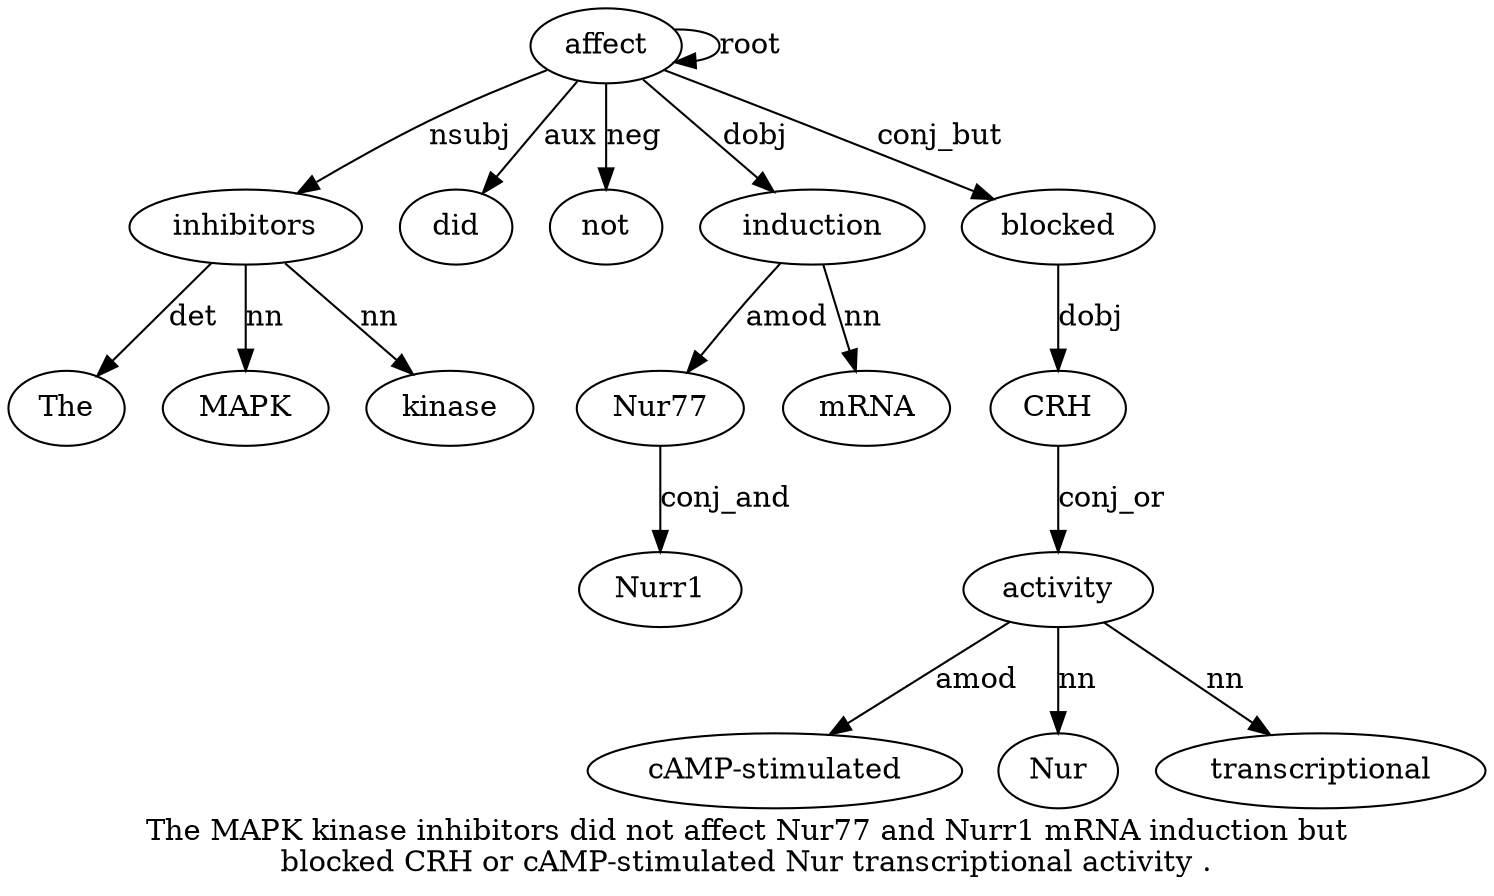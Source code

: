 digraph "The MAPK kinase inhibitors did not affect Nur77 and Nurr1 mRNA induction but blocked CRH or cAMP-stimulated Nur transcriptional activity ." {
label="The MAPK kinase inhibitors did not affect Nur77 and Nurr1 mRNA induction but
blocked CRH or cAMP-stimulated Nur transcriptional activity .";
inhibitors4 [style=filled, fillcolor=white, label=inhibitors];
The1 [style=filled, fillcolor=white, label=The];
inhibitors4 -> The1  [label=det];
MAPK2 [style=filled, fillcolor=white, label=MAPK];
inhibitors4 -> MAPK2  [label=nn];
kinase3 [style=filled, fillcolor=white, label=kinase];
inhibitors4 -> kinase3  [label=nn];
affect7 [style=filled, fillcolor=white, label=affect];
affect7 -> inhibitors4  [label=nsubj];
did5 [style=filled, fillcolor=white, label=did];
affect7 -> did5  [label=aux];
not6 [style=filled, fillcolor=white, label=not];
affect7 -> not6  [label=neg];
affect7 -> affect7  [label=root];
induction12 [style=filled, fillcolor=white, label=induction];
Nur778 [style=filled, fillcolor=white, label=Nur77];
induction12 -> Nur778  [label=amod];
Nurr110 [style=filled, fillcolor=white, label=Nurr1];
Nur778 -> Nurr110  [label=conj_and];
mRNA11 [style=filled, fillcolor=white, label=mRNA];
induction12 -> mRNA11  [label=nn];
affect7 -> induction12  [label=dobj];
blocked14 [style=filled, fillcolor=white, label=blocked];
affect7 -> blocked14  [label=conj_but];
CRH15 [style=filled, fillcolor=white, label=CRH];
blocked14 -> CRH15  [label=dobj];
activity20 [style=filled, fillcolor=white, label=activity];
"cAMP-stimulated17" [style=filled, fillcolor=white, label="cAMP-stimulated"];
activity20 -> "cAMP-stimulated17"  [label=amod];
Nur18 [style=filled, fillcolor=white, label=Nur];
activity20 -> Nur18  [label=nn];
transcriptional19 [style=filled, fillcolor=white, label=transcriptional];
activity20 -> transcriptional19  [label=nn];
CRH15 -> activity20  [label=conj_or];
}

